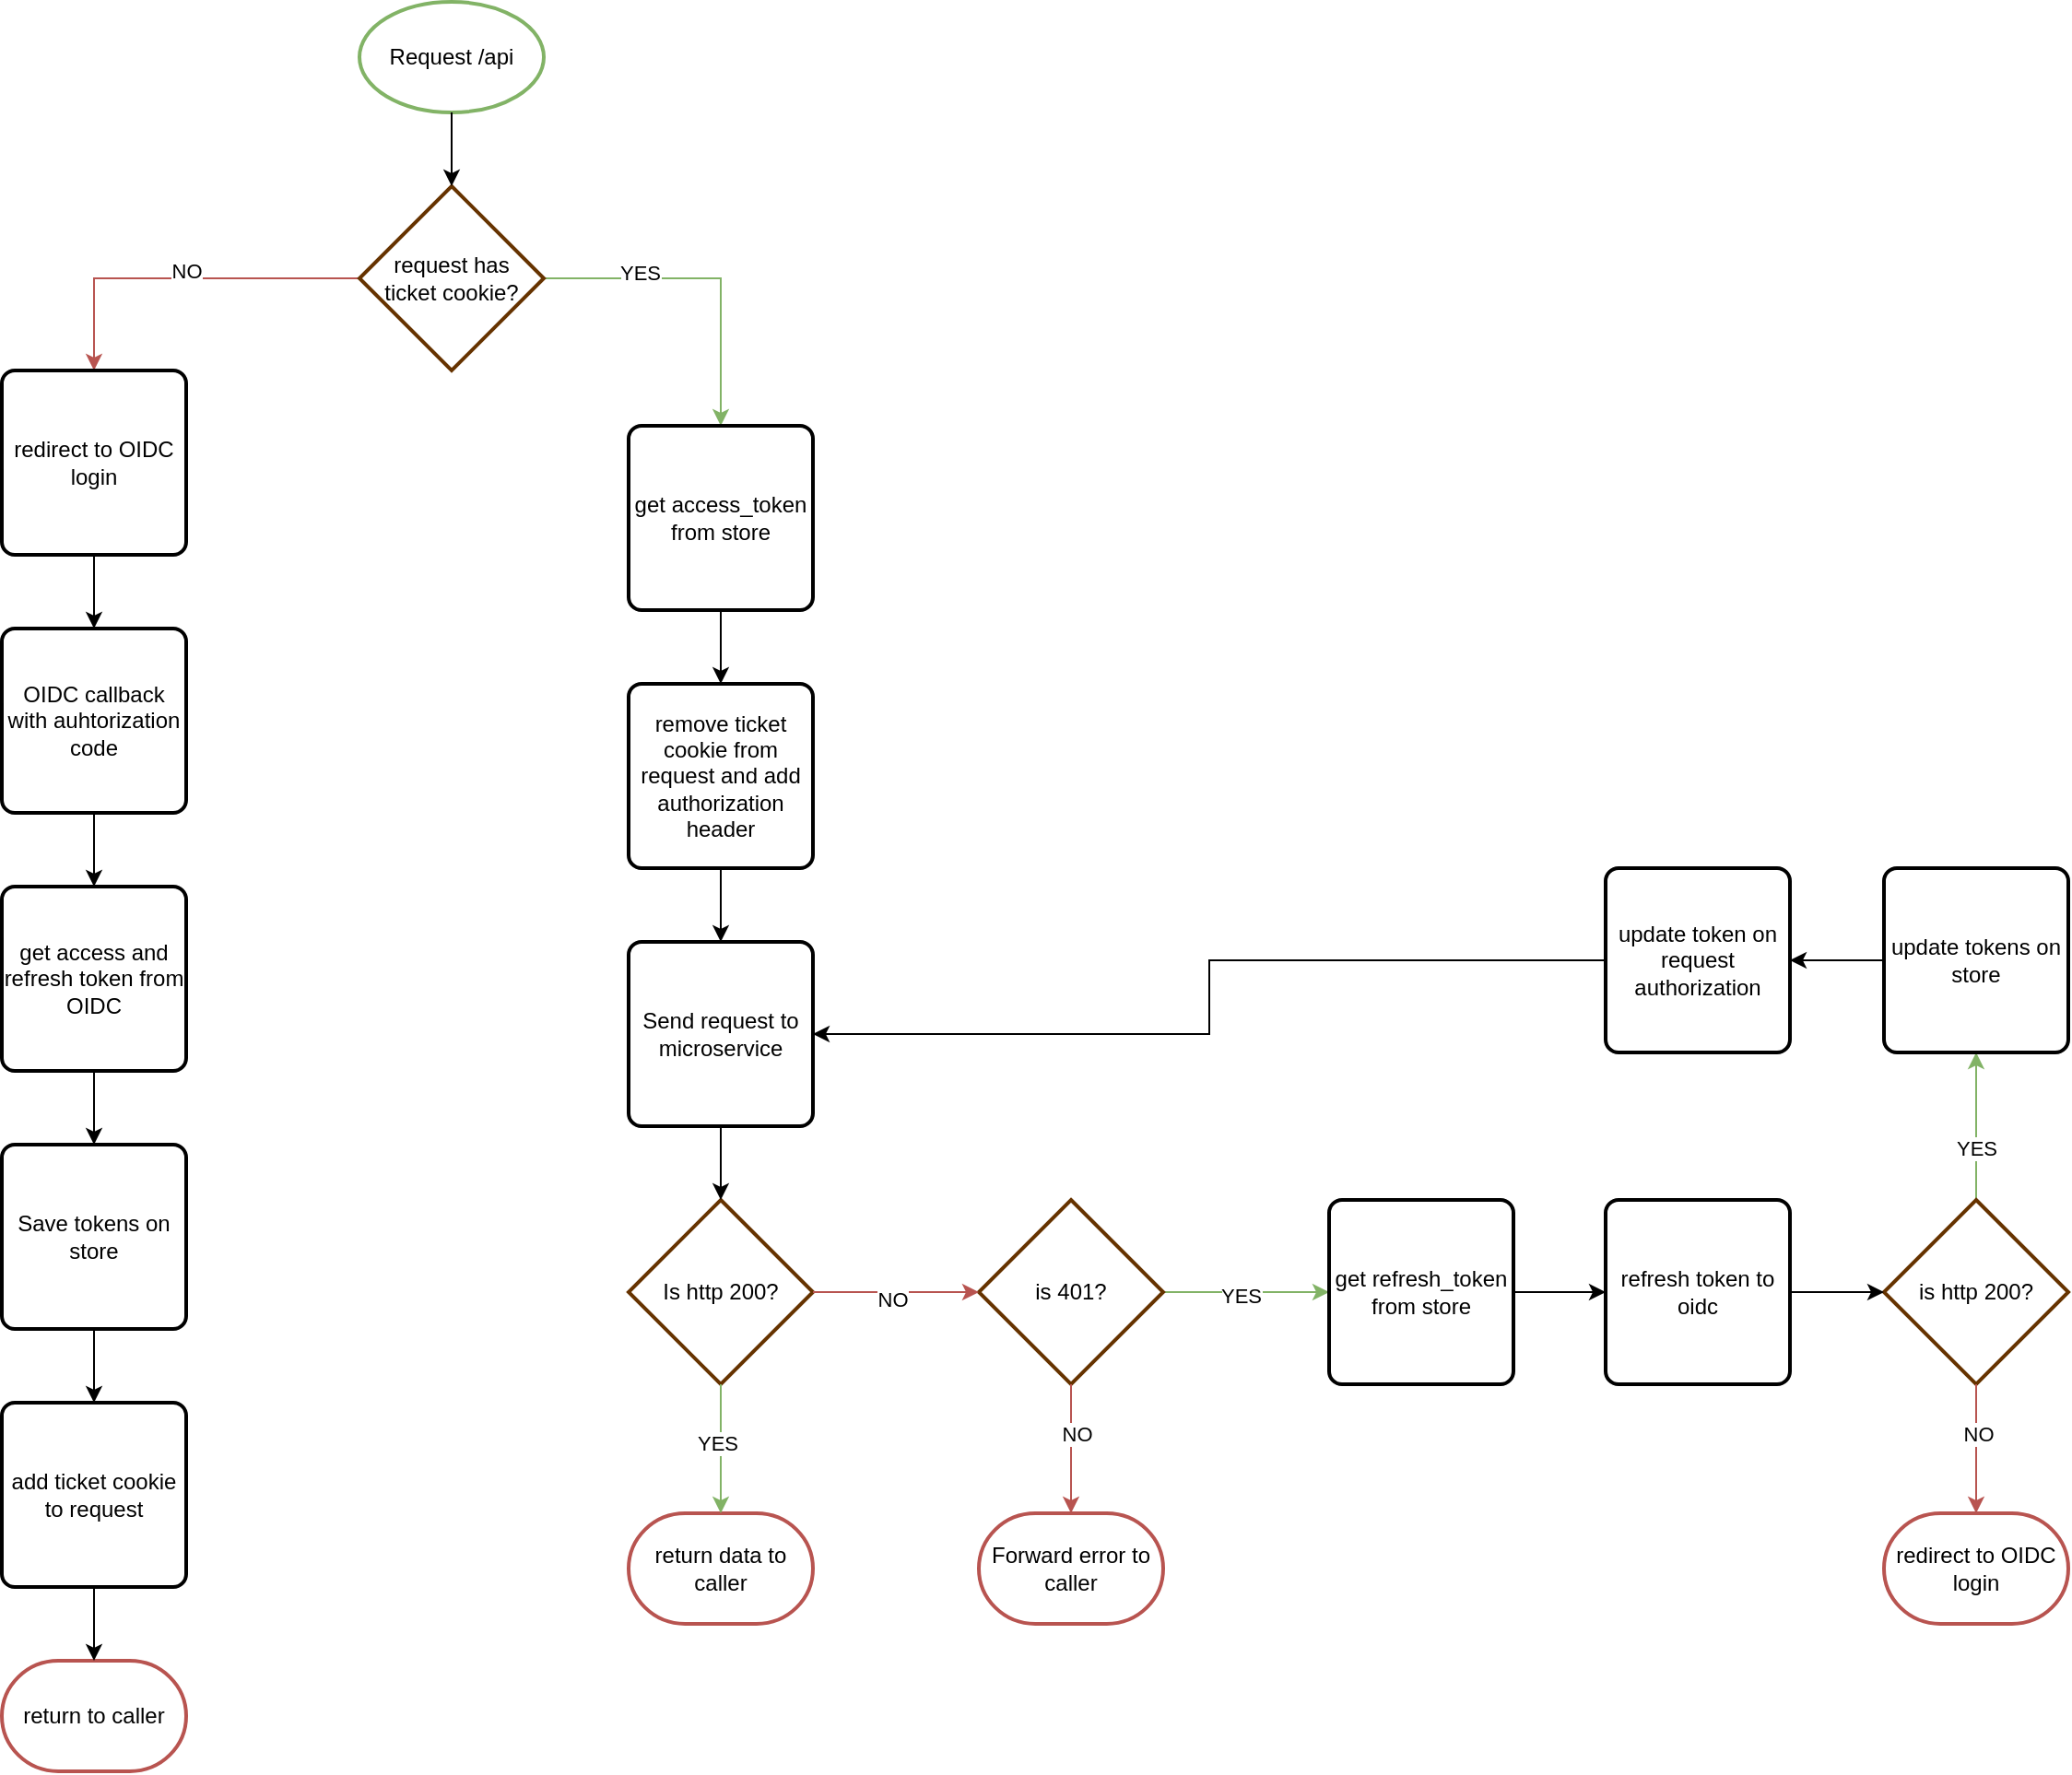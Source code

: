 <mxfile version="24.7.7">
  <diagram id="C5RBs43oDa-KdzZeNtuy" name="Page-1">
    <mxGraphModel dx="2318" dy="1247" grid="1" gridSize="10" guides="1" tooltips="1" connect="1" arrows="1" fold="1" page="1" pageScale="1" pageWidth="827" pageHeight="1169" math="0" shadow="0">
      <root>
        <mxCell id="WIyWlLk6GJQsqaUBKTNV-0" />
        <mxCell id="WIyWlLk6GJQsqaUBKTNV-1" parent="WIyWlLk6GJQsqaUBKTNV-0" />
        <mxCell id="dYaEgwXNUxHHA8j_fnem-1" value="Request /api" style="strokeWidth=2;html=1;shape=mxgraph.flowchart.start_1;whiteSpace=wrap;strokeColor=#82B366;" vertex="1" parent="WIyWlLk6GJQsqaUBKTNV-1">
          <mxGeometry x="364" y="90" width="100" height="60" as="geometry" />
        </mxCell>
        <mxCell id="dYaEgwXNUxHHA8j_fnem-8" style="edgeStyle=orthogonalEdgeStyle;rounded=0;orthogonalLoop=1;jettySize=auto;html=1;exitX=1;exitY=0.5;exitDx=0;exitDy=0;exitPerimeter=0;entryX=0.5;entryY=0;entryDx=0;entryDy=0;strokeColor=#82B366;" edge="1" parent="WIyWlLk6GJQsqaUBKTNV-1" source="dYaEgwXNUxHHA8j_fnem-3" target="dYaEgwXNUxHHA8j_fnem-4">
          <mxGeometry relative="1" as="geometry" />
        </mxCell>
        <mxCell id="dYaEgwXNUxHHA8j_fnem-18" value="YES" style="edgeLabel;html=1;align=center;verticalAlign=middle;resizable=0;points=[];" vertex="1" connectable="0" parent="dYaEgwXNUxHHA8j_fnem-8">
          <mxGeometry x="-0.409" y="3" relative="1" as="geometry">
            <mxPoint as="offset" />
          </mxGeometry>
        </mxCell>
        <mxCell id="dYaEgwXNUxHHA8j_fnem-38" style="edgeStyle=orthogonalEdgeStyle;rounded=0;orthogonalLoop=1;jettySize=auto;html=1;exitX=0;exitY=0.5;exitDx=0;exitDy=0;exitPerimeter=0;entryX=0.5;entryY=0;entryDx=0;entryDy=0;strokeColor=#B85450;" edge="1" parent="WIyWlLk6GJQsqaUBKTNV-1" source="dYaEgwXNUxHHA8j_fnem-3" target="dYaEgwXNUxHHA8j_fnem-37">
          <mxGeometry relative="1" as="geometry" />
        </mxCell>
        <mxCell id="dYaEgwXNUxHHA8j_fnem-39" value="NO" style="edgeLabel;html=1;align=center;verticalAlign=middle;resizable=0;points=[];" vertex="1" connectable="0" parent="dYaEgwXNUxHHA8j_fnem-38">
          <mxGeometry x="-0.027" y="-4" relative="1" as="geometry">
            <mxPoint as="offset" />
          </mxGeometry>
        </mxCell>
        <mxCell id="dYaEgwXNUxHHA8j_fnem-3" value="req&lt;span style=&quot;background-color: initial;&quot;&gt;uest has&lt;/span&gt;&lt;div&gt;&lt;span style=&quot;background-color: initial;&quot;&gt;ticket cookie?&lt;/span&gt;&lt;/div&gt;" style="strokeWidth=2;html=1;shape=mxgraph.flowchart.decision;whiteSpace=wrap;strokeColor=#663300;" vertex="1" parent="WIyWlLk6GJQsqaUBKTNV-1">
          <mxGeometry x="364" y="190" width="100" height="100" as="geometry" />
        </mxCell>
        <mxCell id="dYaEgwXNUxHHA8j_fnem-10" style="edgeStyle=orthogonalEdgeStyle;rounded=0;orthogonalLoop=1;jettySize=auto;html=1;exitX=0.5;exitY=1;exitDx=0;exitDy=0;entryX=0.5;entryY=0;entryDx=0;entryDy=0;" edge="1" parent="WIyWlLk6GJQsqaUBKTNV-1" source="dYaEgwXNUxHHA8j_fnem-4" target="dYaEgwXNUxHHA8j_fnem-9">
          <mxGeometry relative="1" as="geometry" />
        </mxCell>
        <mxCell id="dYaEgwXNUxHHA8j_fnem-4" value="get access_token from store" style="rounded=1;whiteSpace=wrap;html=1;absoluteArcSize=1;arcSize=14;strokeWidth=2;" vertex="1" parent="WIyWlLk6GJQsqaUBKTNV-1">
          <mxGeometry x="510" y="320" width="100" height="100" as="geometry" />
        </mxCell>
        <mxCell id="dYaEgwXNUxHHA8j_fnem-6" style="edgeStyle=orthogonalEdgeStyle;rounded=0;orthogonalLoop=1;jettySize=auto;html=1;exitX=0.5;exitY=1;exitDx=0;exitDy=0;exitPerimeter=0;entryX=0.5;entryY=0;entryDx=0;entryDy=0;entryPerimeter=0;" edge="1" parent="WIyWlLk6GJQsqaUBKTNV-1" source="dYaEgwXNUxHHA8j_fnem-1" target="dYaEgwXNUxHHA8j_fnem-3">
          <mxGeometry relative="1" as="geometry" />
        </mxCell>
        <mxCell id="dYaEgwXNUxHHA8j_fnem-12" style="edgeStyle=orthogonalEdgeStyle;rounded=0;orthogonalLoop=1;jettySize=auto;html=1;exitX=0.5;exitY=1;exitDx=0;exitDy=0;entryX=0.5;entryY=0;entryDx=0;entryDy=0;" edge="1" parent="WIyWlLk6GJQsqaUBKTNV-1" source="dYaEgwXNUxHHA8j_fnem-9" target="dYaEgwXNUxHHA8j_fnem-11">
          <mxGeometry relative="1" as="geometry" />
        </mxCell>
        <mxCell id="dYaEgwXNUxHHA8j_fnem-9" value="remove ticket cookie from request and add authorization header" style="rounded=1;whiteSpace=wrap;html=1;absoluteArcSize=1;arcSize=14;strokeWidth=2;" vertex="1" parent="WIyWlLk6GJQsqaUBKTNV-1">
          <mxGeometry x="510" y="460" width="100" height="100" as="geometry" />
        </mxCell>
        <mxCell id="dYaEgwXNUxHHA8j_fnem-11" value="Send request to microservice" style="rounded=1;whiteSpace=wrap;html=1;absoluteArcSize=1;arcSize=14;strokeWidth=2;" vertex="1" parent="WIyWlLk6GJQsqaUBKTNV-1">
          <mxGeometry x="510" y="600" width="100" height="100" as="geometry" />
        </mxCell>
        <mxCell id="dYaEgwXNUxHHA8j_fnem-13" value="Is http 200?" style="strokeWidth=2;html=1;shape=mxgraph.flowchart.decision;whiteSpace=wrap;strokeColor=#663300;" vertex="1" parent="WIyWlLk6GJQsqaUBKTNV-1">
          <mxGeometry x="510" y="740" width="100" height="100" as="geometry" />
        </mxCell>
        <mxCell id="dYaEgwXNUxHHA8j_fnem-14" style="edgeStyle=orthogonalEdgeStyle;rounded=0;orthogonalLoop=1;jettySize=auto;html=1;exitX=0.5;exitY=1;exitDx=0;exitDy=0;entryX=0.5;entryY=0;entryDx=0;entryDy=0;entryPerimeter=0;" edge="1" parent="WIyWlLk6GJQsqaUBKTNV-1" source="dYaEgwXNUxHHA8j_fnem-11" target="dYaEgwXNUxHHA8j_fnem-13">
          <mxGeometry relative="1" as="geometry" />
        </mxCell>
        <mxCell id="dYaEgwXNUxHHA8j_fnem-15" value="return data to caller" style="strokeWidth=2;html=1;shape=mxgraph.flowchart.terminator;whiteSpace=wrap;strokeColor=#B85450;" vertex="1" parent="WIyWlLk6GJQsqaUBKTNV-1">
          <mxGeometry x="510" y="910" width="100" height="60" as="geometry" />
        </mxCell>
        <mxCell id="dYaEgwXNUxHHA8j_fnem-16" style="edgeStyle=orthogonalEdgeStyle;rounded=0;orthogonalLoop=1;jettySize=auto;html=1;exitX=0.5;exitY=1;exitDx=0;exitDy=0;exitPerimeter=0;entryX=0.5;entryY=0;entryDx=0;entryDy=0;entryPerimeter=0;strokeColor=#82B366;" edge="1" parent="WIyWlLk6GJQsqaUBKTNV-1" source="dYaEgwXNUxHHA8j_fnem-13" target="dYaEgwXNUxHHA8j_fnem-15">
          <mxGeometry relative="1" as="geometry" />
        </mxCell>
        <mxCell id="dYaEgwXNUxHHA8j_fnem-17" value="YES" style="edgeLabel;html=1;align=center;verticalAlign=middle;resizable=0;points=[];" vertex="1" connectable="0" parent="dYaEgwXNUxHHA8j_fnem-16">
          <mxGeometry x="-0.086" y="-2" relative="1" as="geometry">
            <mxPoint as="offset" />
          </mxGeometry>
        </mxCell>
        <mxCell id="dYaEgwXNUxHHA8j_fnem-22" style="edgeStyle=orthogonalEdgeStyle;rounded=0;orthogonalLoop=1;jettySize=auto;html=1;exitX=1;exitY=0.5;exitDx=0;exitDy=0;exitPerimeter=0;entryX=0;entryY=0.5;entryDx=0;entryDy=0;strokeColor=#82B366;" edge="1" parent="WIyWlLk6GJQsqaUBKTNV-1" source="dYaEgwXNUxHHA8j_fnem-19" target="dYaEgwXNUxHHA8j_fnem-21">
          <mxGeometry relative="1" as="geometry" />
        </mxCell>
        <mxCell id="dYaEgwXNUxHHA8j_fnem-31" value="YES" style="edgeLabel;html=1;align=center;verticalAlign=middle;resizable=0;points=[];" vertex="1" connectable="0" parent="dYaEgwXNUxHHA8j_fnem-22">
          <mxGeometry x="-0.067" y="-2" relative="1" as="geometry">
            <mxPoint as="offset" />
          </mxGeometry>
        </mxCell>
        <mxCell id="dYaEgwXNUxHHA8j_fnem-19" value="is 401?" style="strokeWidth=2;html=1;shape=mxgraph.flowchart.decision;whiteSpace=wrap;strokeColor=#663300;" vertex="1" parent="WIyWlLk6GJQsqaUBKTNV-1">
          <mxGeometry x="700" y="740" width="100" height="100" as="geometry" />
        </mxCell>
        <mxCell id="dYaEgwXNUxHHA8j_fnem-20" style="edgeStyle=orthogonalEdgeStyle;rounded=0;orthogonalLoop=1;jettySize=auto;html=1;exitX=1;exitY=0.5;exitDx=0;exitDy=0;exitPerimeter=0;entryX=0;entryY=0.5;entryDx=0;entryDy=0;entryPerimeter=0;strokeColor=#B85450;" edge="1" parent="WIyWlLk6GJQsqaUBKTNV-1" source="dYaEgwXNUxHHA8j_fnem-13" target="dYaEgwXNUxHHA8j_fnem-19">
          <mxGeometry relative="1" as="geometry" />
        </mxCell>
        <mxCell id="dYaEgwXNUxHHA8j_fnem-43" value="NO" style="edgeLabel;html=1;align=center;verticalAlign=middle;resizable=0;points=[];" vertex="1" connectable="0" parent="dYaEgwXNUxHHA8j_fnem-20">
          <mxGeometry x="-0.044" y="-4" relative="1" as="geometry">
            <mxPoint as="offset" />
          </mxGeometry>
        </mxCell>
        <mxCell id="dYaEgwXNUxHHA8j_fnem-30" style="edgeStyle=orthogonalEdgeStyle;rounded=0;orthogonalLoop=1;jettySize=auto;html=1;exitX=1;exitY=0.5;exitDx=0;exitDy=0;entryX=0;entryY=0.5;entryDx=0;entryDy=0;" edge="1" parent="WIyWlLk6GJQsqaUBKTNV-1" source="dYaEgwXNUxHHA8j_fnem-21" target="dYaEgwXNUxHHA8j_fnem-23">
          <mxGeometry relative="1" as="geometry" />
        </mxCell>
        <mxCell id="dYaEgwXNUxHHA8j_fnem-21" value="get refresh_token from store" style="rounded=1;whiteSpace=wrap;html=1;absoluteArcSize=1;arcSize=14;strokeWidth=2;" vertex="1" parent="WIyWlLk6GJQsqaUBKTNV-1">
          <mxGeometry x="890" y="740" width="100" height="100" as="geometry" />
        </mxCell>
        <mxCell id="dYaEgwXNUxHHA8j_fnem-23" value="refresh token to oidc" style="rounded=1;whiteSpace=wrap;html=1;absoluteArcSize=1;arcSize=14;strokeWidth=2;" vertex="1" parent="WIyWlLk6GJQsqaUBKTNV-1">
          <mxGeometry x="1040" y="740" width="100" height="100" as="geometry" />
        </mxCell>
        <mxCell id="dYaEgwXNUxHHA8j_fnem-28" style="edgeStyle=orthogonalEdgeStyle;rounded=0;orthogonalLoop=1;jettySize=auto;html=1;exitX=0.5;exitY=0;exitDx=0;exitDy=0;exitPerimeter=0;entryX=0.5;entryY=1;entryDx=0;entryDy=0;strokeColor=#82B366;" edge="1" parent="WIyWlLk6GJQsqaUBKTNV-1" source="dYaEgwXNUxHHA8j_fnem-26" target="dYaEgwXNUxHHA8j_fnem-27">
          <mxGeometry relative="1" as="geometry" />
        </mxCell>
        <mxCell id="dYaEgwXNUxHHA8j_fnem-36" value="YES" style="edgeLabel;html=1;align=center;verticalAlign=middle;resizable=0;points=[];" vertex="1" connectable="0" parent="dYaEgwXNUxHHA8j_fnem-28">
          <mxGeometry x="-0.3" relative="1" as="geometry">
            <mxPoint as="offset" />
          </mxGeometry>
        </mxCell>
        <mxCell id="dYaEgwXNUxHHA8j_fnem-26" value="is http 200?" style="strokeWidth=2;html=1;shape=mxgraph.flowchart.decision;whiteSpace=wrap;strokeColor=#663300;" vertex="1" parent="WIyWlLk6GJQsqaUBKTNV-1">
          <mxGeometry x="1191" y="740" width="100" height="100" as="geometry" />
        </mxCell>
        <mxCell id="dYaEgwXNUxHHA8j_fnem-34" style="edgeStyle=orthogonalEdgeStyle;rounded=0;orthogonalLoop=1;jettySize=auto;html=1;exitX=0;exitY=0.5;exitDx=0;exitDy=0;entryX=1;entryY=0.5;entryDx=0;entryDy=0;" edge="1" parent="WIyWlLk6GJQsqaUBKTNV-1" source="dYaEgwXNUxHHA8j_fnem-27" target="dYaEgwXNUxHHA8j_fnem-33">
          <mxGeometry relative="1" as="geometry" />
        </mxCell>
        <mxCell id="dYaEgwXNUxHHA8j_fnem-27" value="update tokens on store" style="rounded=1;whiteSpace=wrap;html=1;absoluteArcSize=1;arcSize=14;strokeWidth=2;" vertex="1" parent="WIyWlLk6GJQsqaUBKTNV-1">
          <mxGeometry x="1191" y="560" width="100" height="100" as="geometry" />
        </mxCell>
        <mxCell id="dYaEgwXNUxHHA8j_fnem-29" style="edgeStyle=orthogonalEdgeStyle;rounded=0;orthogonalLoop=1;jettySize=auto;html=1;exitX=1;exitY=0.5;exitDx=0;exitDy=0;entryX=0;entryY=0.5;entryDx=0;entryDy=0;entryPerimeter=0;" edge="1" parent="WIyWlLk6GJQsqaUBKTNV-1" source="dYaEgwXNUxHHA8j_fnem-23" target="dYaEgwXNUxHHA8j_fnem-26">
          <mxGeometry relative="1" as="geometry" />
        </mxCell>
        <mxCell id="dYaEgwXNUxHHA8j_fnem-35" style="edgeStyle=orthogonalEdgeStyle;rounded=0;orthogonalLoop=1;jettySize=auto;html=1;exitX=0;exitY=0.5;exitDx=0;exitDy=0;entryX=1;entryY=0.5;entryDx=0;entryDy=0;" edge="1" parent="WIyWlLk6GJQsqaUBKTNV-1" source="dYaEgwXNUxHHA8j_fnem-33" target="dYaEgwXNUxHHA8j_fnem-11">
          <mxGeometry relative="1" as="geometry" />
        </mxCell>
        <mxCell id="dYaEgwXNUxHHA8j_fnem-33" value="update token on request authorization" style="rounded=1;whiteSpace=wrap;html=1;absoluteArcSize=1;arcSize=14;strokeWidth=2;" vertex="1" parent="WIyWlLk6GJQsqaUBKTNV-1">
          <mxGeometry x="1040" y="560" width="100" height="100" as="geometry" />
        </mxCell>
        <mxCell id="dYaEgwXNUxHHA8j_fnem-48" style="edgeStyle=orthogonalEdgeStyle;rounded=0;orthogonalLoop=1;jettySize=auto;html=1;exitX=0.5;exitY=1;exitDx=0;exitDy=0;entryX=0.5;entryY=0;entryDx=0;entryDy=0;" edge="1" parent="WIyWlLk6GJQsqaUBKTNV-1" source="dYaEgwXNUxHHA8j_fnem-37" target="dYaEgwXNUxHHA8j_fnem-47">
          <mxGeometry relative="1" as="geometry" />
        </mxCell>
        <mxCell id="dYaEgwXNUxHHA8j_fnem-37" value="redirect to OIDC login" style="rounded=1;whiteSpace=wrap;html=1;absoluteArcSize=1;arcSize=14;strokeWidth=2;" vertex="1" parent="WIyWlLk6GJQsqaUBKTNV-1">
          <mxGeometry x="170" y="290" width="100" height="100" as="geometry" />
        </mxCell>
        <mxCell id="dYaEgwXNUxHHA8j_fnem-40" value="Forward error to caller" style="strokeWidth=2;html=1;shape=mxgraph.flowchart.terminator;whiteSpace=wrap;strokeColor=#B85450;" vertex="1" parent="WIyWlLk6GJQsqaUBKTNV-1">
          <mxGeometry x="700" y="910" width="100" height="60" as="geometry" />
        </mxCell>
        <mxCell id="dYaEgwXNUxHHA8j_fnem-41" style="edgeStyle=orthogonalEdgeStyle;rounded=0;orthogonalLoop=1;jettySize=auto;html=1;exitX=0.5;exitY=1;exitDx=0;exitDy=0;exitPerimeter=0;entryX=0.5;entryY=0;entryDx=0;entryDy=0;entryPerimeter=0;strokeColor=#B85450;" edge="1" parent="WIyWlLk6GJQsqaUBKTNV-1" source="dYaEgwXNUxHHA8j_fnem-19" target="dYaEgwXNUxHHA8j_fnem-40">
          <mxGeometry relative="1" as="geometry">
            <Array as="points">
              <mxPoint x="750" y="850" />
              <mxPoint x="750" y="850" />
            </Array>
          </mxGeometry>
        </mxCell>
        <mxCell id="dYaEgwXNUxHHA8j_fnem-42" value="NO" style="edgeLabel;html=1;align=center;verticalAlign=middle;resizable=0;points=[];" vertex="1" connectable="0" parent="dYaEgwXNUxHHA8j_fnem-41">
          <mxGeometry x="-0.229" y="3" relative="1" as="geometry">
            <mxPoint as="offset" />
          </mxGeometry>
        </mxCell>
        <mxCell id="dYaEgwXNUxHHA8j_fnem-44" value="redirect to OIDC login" style="strokeWidth=2;html=1;shape=mxgraph.flowchart.terminator;whiteSpace=wrap;strokeColor=#B85450;" vertex="1" parent="WIyWlLk6GJQsqaUBKTNV-1">
          <mxGeometry x="1191" y="910" width="100" height="60" as="geometry" />
        </mxCell>
        <mxCell id="dYaEgwXNUxHHA8j_fnem-45" style="edgeStyle=orthogonalEdgeStyle;rounded=0;orthogonalLoop=1;jettySize=auto;html=1;exitX=0.5;exitY=1;exitDx=0;exitDy=0;exitPerimeter=0;entryX=0.5;entryY=0;entryDx=0;entryDy=0;entryPerimeter=0;strokeColor=#B85450;" edge="1" parent="WIyWlLk6GJQsqaUBKTNV-1" source="dYaEgwXNUxHHA8j_fnem-26" target="dYaEgwXNUxHHA8j_fnem-44">
          <mxGeometry relative="1" as="geometry" />
        </mxCell>
        <mxCell id="dYaEgwXNUxHHA8j_fnem-46" value="NO" style="edgeLabel;html=1;align=center;verticalAlign=middle;resizable=0;points=[];" vertex="1" connectable="0" parent="dYaEgwXNUxHHA8j_fnem-45">
          <mxGeometry x="-0.229" y="1" relative="1" as="geometry">
            <mxPoint as="offset" />
          </mxGeometry>
        </mxCell>
        <mxCell id="dYaEgwXNUxHHA8j_fnem-50" style="edgeStyle=orthogonalEdgeStyle;rounded=0;orthogonalLoop=1;jettySize=auto;html=1;exitX=0.5;exitY=1;exitDx=0;exitDy=0;entryX=0.5;entryY=0;entryDx=0;entryDy=0;" edge="1" parent="WIyWlLk6GJQsqaUBKTNV-1" source="dYaEgwXNUxHHA8j_fnem-47" target="dYaEgwXNUxHHA8j_fnem-49">
          <mxGeometry relative="1" as="geometry" />
        </mxCell>
        <mxCell id="dYaEgwXNUxHHA8j_fnem-47" value="OIDC callback with auhtorization code" style="rounded=1;whiteSpace=wrap;html=1;absoluteArcSize=1;arcSize=14;strokeWidth=2;" vertex="1" parent="WIyWlLk6GJQsqaUBKTNV-1">
          <mxGeometry x="170" y="430" width="100" height="100" as="geometry" />
        </mxCell>
        <mxCell id="dYaEgwXNUxHHA8j_fnem-52" style="edgeStyle=orthogonalEdgeStyle;rounded=0;orthogonalLoop=1;jettySize=auto;html=1;exitX=0.5;exitY=1;exitDx=0;exitDy=0;entryX=0.5;entryY=0;entryDx=0;entryDy=0;" edge="1" parent="WIyWlLk6GJQsqaUBKTNV-1" source="dYaEgwXNUxHHA8j_fnem-49" target="dYaEgwXNUxHHA8j_fnem-51">
          <mxGeometry relative="1" as="geometry" />
        </mxCell>
        <mxCell id="dYaEgwXNUxHHA8j_fnem-49" value="get access and refresh token from OIDC" style="rounded=1;whiteSpace=wrap;html=1;absoluteArcSize=1;arcSize=14;strokeWidth=2;" vertex="1" parent="WIyWlLk6GJQsqaUBKTNV-1">
          <mxGeometry x="170" y="570" width="100" height="100" as="geometry" />
        </mxCell>
        <mxCell id="dYaEgwXNUxHHA8j_fnem-56" style="edgeStyle=orthogonalEdgeStyle;rounded=0;orthogonalLoop=1;jettySize=auto;html=1;exitX=0.5;exitY=1;exitDx=0;exitDy=0;entryX=0.5;entryY=0;entryDx=0;entryDy=0;" edge="1" parent="WIyWlLk6GJQsqaUBKTNV-1" source="dYaEgwXNUxHHA8j_fnem-51" target="dYaEgwXNUxHHA8j_fnem-55">
          <mxGeometry relative="1" as="geometry" />
        </mxCell>
        <mxCell id="dYaEgwXNUxHHA8j_fnem-51" value="Save tokens on store" style="rounded=1;whiteSpace=wrap;html=1;absoluteArcSize=1;arcSize=14;strokeWidth=2;" vertex="1" parent="WIyWlLk6GJQsqaUBKTNV-1">
          <mxGeometry x="170" y="710" width="100" height="100" as="geometry" />
        </mxCell>
        <mxCell id="dYaEgwXNUxHHA8j_fnem-55" value="add ticket cookie to request" style="rounded=1;whiteSpace=wrap;html=1;absoluteArcSize=1;arcSize=14;strokeWidth=2;" vertex="1" parent="WIyWlLk6GJQsqaUBKTNV-1">
          <mxGeometry x="170" y="850" width="100" height="100" as="geometry" />
        </mxCell>
        <mxCell id="dYaEgwXNUxHHA8j_fnem-57" value="return to caller" style="strokeWidth=2;html=1;shape=mxgraph.flowchart.terminator;whiteSpace=wrap;strokeColor=#B85450;" vertex="1" parent="WIyWlLk6GJQsqaUBKTNV-1">
          <mxGeometry x="170" y="990" width="100" height="60" as="geometry" />
        </mxCell>
        <mxCell id="dYaEgwXNUxHHA8j_fnem-58" style="edgeStyle=orthogonalEdgeStyle;rounded=0;orthogonalLoop=1;jettySize=auto;html=1;exitX=0.5;exitY=1;exitDx=0;exitDy=0;entryX=0.5;entryY=0;entryDx=0;entryDy=0;entryPerimeter=0;" edge="1" parent="WIyWlLk6GJQsqaUBKTNV-1" source="dYaEgwXNUxHHA8j_fnem-55" target="dYaEgwXNUxHHA8j_fnem-57">
          <mxGeometry relative="1" as="geometry" />
        </mxCell>
      </root>
    </mxGraphModel>
  </diagram>
</mxfile>
